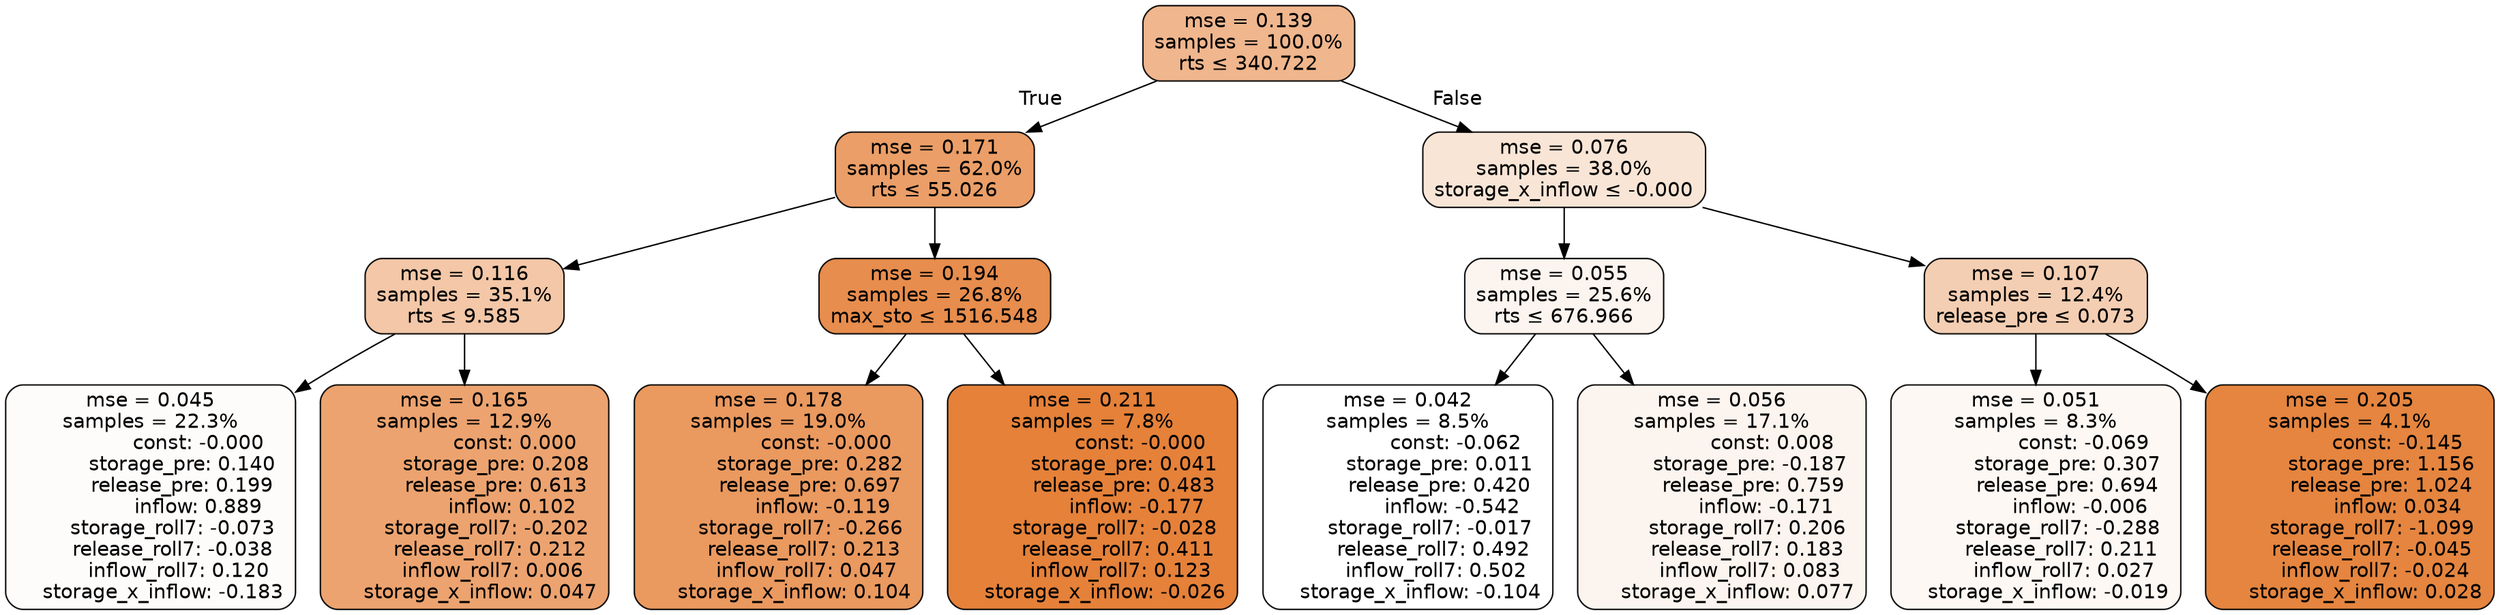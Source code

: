 digraph tree {
bgcolor="transparent"
node [shape=rectangle, style="filled, rounded", color="black", fontname=helvetica] ;
edge [fontname=helvetica] ;
	"0" [label="mse = 0.139
samples = 100.0%
rts &le; 340.722", fillcolor="#f0b68d"]
	"1" [label="mse = 0.171
samples = 62.0%
rts &le; 55.026", fillcolor="#eb9e67"]
	"2" [label="mse = 0.116
samples = 35.1%
rts &le; 9.585", fillcolor="#f3c7a7"]
	"3" [label="mse = 0.045
samples = 22.3%
               const: -0.000
          storage_pre: 0.140
          release_pre: 0.199
               inflow: 0.889
       storage_roll7: -0.073
       release_roll7: -0.038
         inflow_roll7: 0.120
    storage_x_inflow: -0.183", fillcolor="#fefcfb"]
	"4" [label="mse = 0.165
samples = 12.9%
                const: 0.000
          storage_pre: 0.208
          release_pre: 0.613
               inflow: 0.102
       storage_roll7: -0.202
        release_roll7: 0.212
         inflow_roll7: 0.006
     storage_x_inflow: 0.047", fillcolor="#eca36f"]
	"5" [label="mse = 0.194
samples = 26.8%
max_sto &le; 1516.548", fillcolor="#e78d4d"]
	"6" [label="mse = 0.178
samples = 19.0%
               const: -0.000
          storage_pre: 0.282
          release_pre: 0.697
              inflow: -0.119
       storage_roll7: -0.266
        release_roll7: 0.213
         inflow_roll7: 0.047
     storage_x_inflow: 0.104", fillcolor="#ea995f"]
	"7" [label="mse = 0.211
samples = 7.8%
               const: -0.000
          storage_pre: 0.041
          release_pre: 0.483
              inflow: -0.177
       storage_roll7: -0.028
        release_roll7: 0.411
         inflow_roll7: 0.123
    storage_x_inflow: -0.026", fillcolor="#e58139"]
	"8" [label="mse = 0.076
samples = 38.0%
storage_x_inflow &le; -0.000", fillcolor="#f9e5d6"]
	"9" [label="mse = 0.055
samples = 25.6%
rts &le; 676.966", fillcolor="#fcf4ef"]
	"10" [label="mse = 0.042
samples = 8.5%
               const: -0.062
          storage_pre: 0.011
          release_pre: 0.420
              inflow: -0.542
       storage_roll7: -0.017
        release_roll7: 0.492
         inflow_roll7: 0.502
    storage_x_inflow: -0.104", fillcolor="#ffffff"]
	"11" [label="mse = 0.056
samples = 17.1%
                const: 0.008
         storage_pre: -0.187
          release_pre: 0.759
              inflow: -0.171
        storage_roll7: 0.206
        release_roll7: 0.183
         inflow_roll7: 0.083
     storage_x_inflow: 0.077", fillcolor="#fcf4ee"]
	"12" [label="mse = 0.107
samples = 12.4%
release_pre &le; 0.073", fillcolor="#f4ceb2"]
	"13" [label="mse = 0.051
samples = 8.3%
               const: -0.069
          storage_pre: 0.307
          release_pre: 0.694
              inflow: -0.006
       storage_roll7: -0.288
        release_roll7: 0.211
         inflow_roll7: 0.027
    storage_x_inflow: -0.019", fillcolor="#fdf8f4"]
	"14" [label="mse = 0.205
samples = 4.1%
               const: -0.145
          storage_pre: 1.156
          release_pre: 1.024
               inflow: 0.034
       storage_roll7: -1.099
       release_roll7: -0.045
        inflow_roll7: -0.024
     storage_x_inflow: 0.028", fillcolor="#e5853f"]

	"0" -> "1" [labeldistance=2.5, labelangle=45, headlabel="True"]
	"1" -> "2"
	"2" -> "3"
	"2" -> "4"
	"1" -> "5"
	"5" -> "6"
	"5" -> "7"
	"0" -> "8" [labeldistance=2.5, labelangle=-45, headlabel="False"]
	"8" -> "9"
	"9" -> "10"
	"9" -> "11"
	"8" -> "12"
	"12" -> "13"
	"12" -> "14"
}